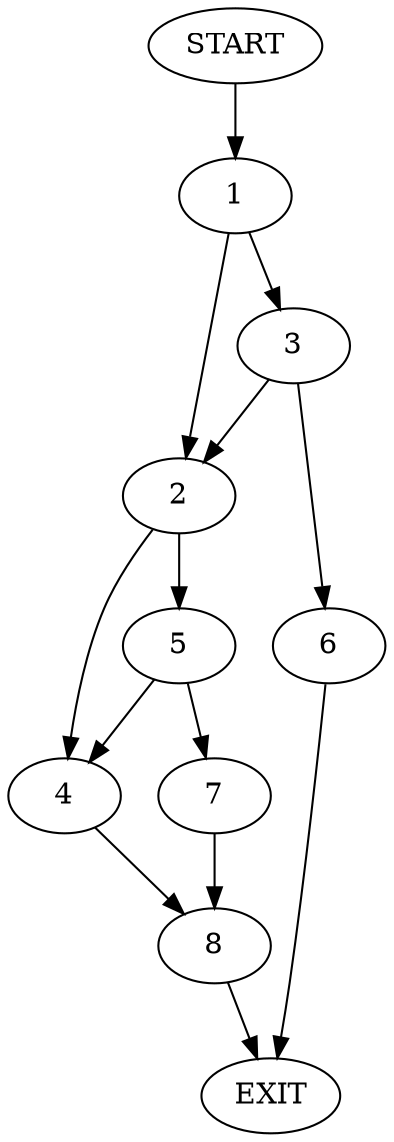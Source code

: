 digraph {
0 [label="START"]
9 [label="EXIT"]
0 -> 1
1 -> 2
1 -> 3
2 -> 4
2 -> 5
3 -> 6
3 -> 2
6 -> 9
5 -> 4
5 -> 7
4 -> 8
7 -> 8
8 -> 9
}
